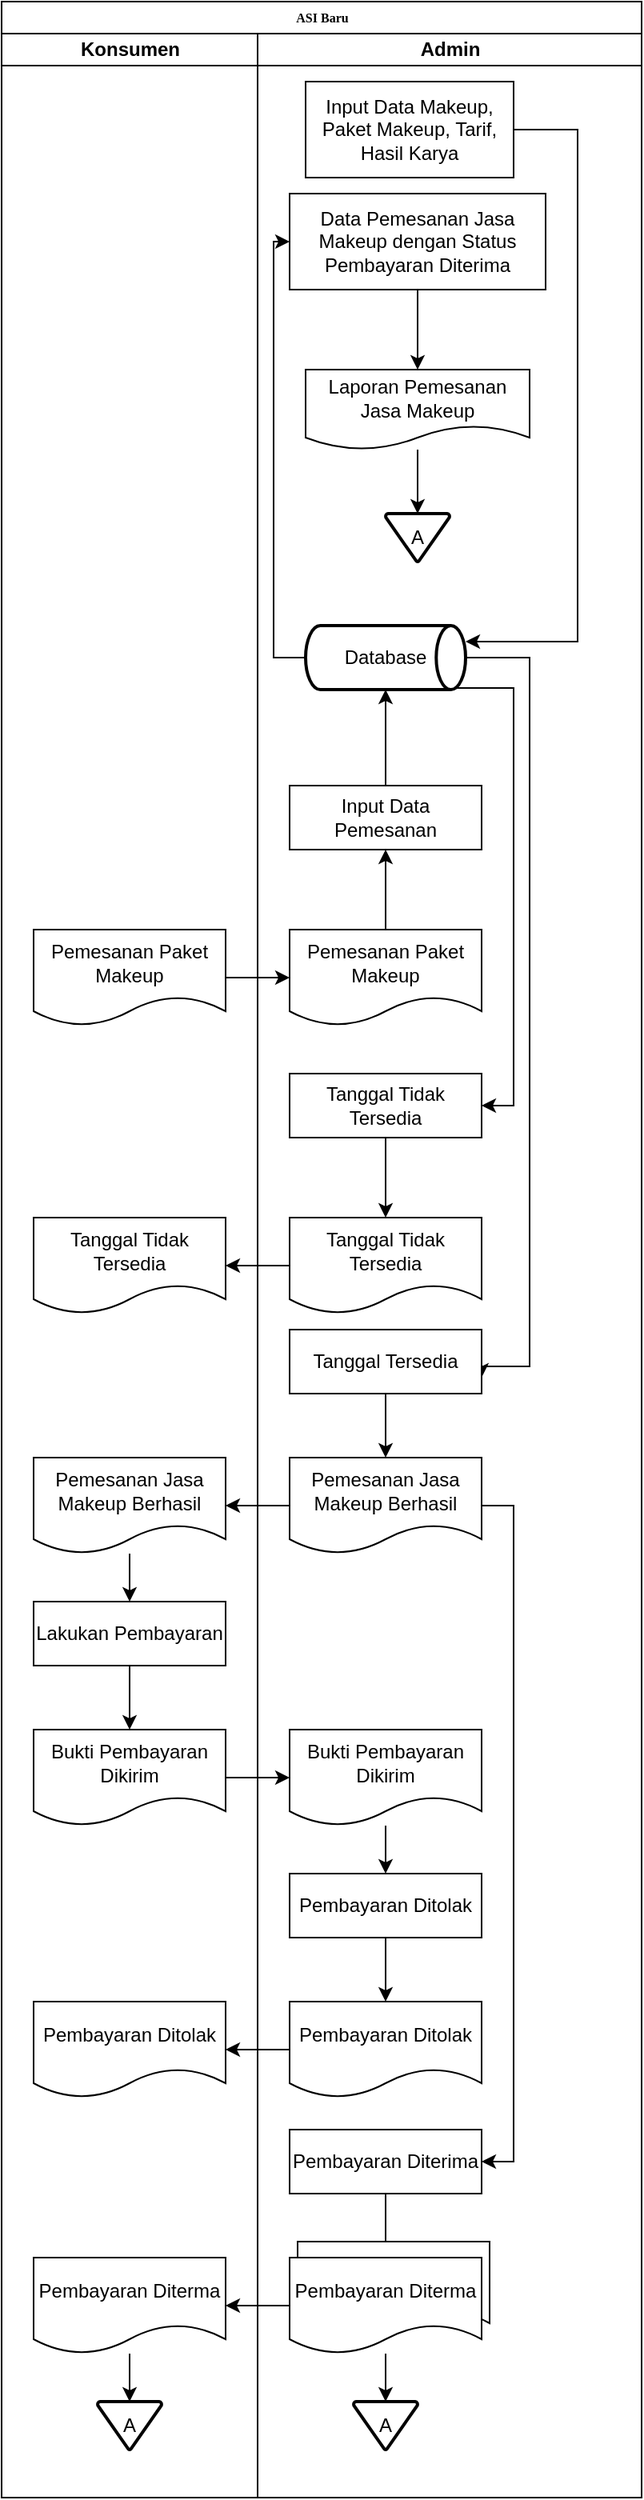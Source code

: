 <mxfile version="13.7.6" type="device"><diagram name="Page-1" id="74e2e168-ea6b-b213-b513-2b3c1d86103e"><mxGraphModel dx="1422" dy="830" grid="1" gridSize="10" guides="1" tooltips="1" connect="1" arrows="1" fold="1" page="1" pageScale="1" pageWidth="1100" pageHeight="850" background="#ffffff" math="0" shadow="0"><root><mxCell id="0"/><mxCell id="1" parent="0"/><mxCell id="77e6c97f196da883-1" value="ASI Baru" style="swimlane;html=1;childLayout=stackLayout;startSize=20;rounded=0;shadow=0;labelBackgroundColor=none;strokeWidth=1;fontFamily=Verdana;fontSize=8;align=center;" parent="1" vertex="1"><mxGeometry x="70" y="40" width="400" height="1560" as="geometry"/></mxCell><mxCell id="77e6c97f196da883-2" value="Konsumen" style="swimlane;html=1;startSize=20;" parent="77e6c97f196da883-1" vertex="1"><mxGeometry y="20" width="160" height="1540" as="geometry"/></mxCell><mxCell id="Hi0kAZxUNGieFKHy2EYQ-49" value="A" style="strokeWidth=2;html=1;shape=mxgraph.flowchart.merge_or_storage;whiteSpace=wrap;" vertex="1" parent="77e6c97f196da883-2"><mxGeometry x="60" y="1480" width="40" height="30" as="geometry"/></mxCell><mxCell id="Hi0kAZxUNGieFKHy2EYQ-51" style="edgeStyle=orthogonalEdgeStyle;rounded=0;orthogonalLoop=1;jettySize=auto;html=1;entryX=0.5;entryY=0;entryDx=0;entryDy=0;entryPerimeter=0;" edge="1" parent="77e6c97f196da883-2" source="Hi0kAZxUNGieFKHy2EYQ-44" target="Hi0kAZxUNGieFKHy2EYQ-49"><mxGeometry relative="1" as="geometry"/></mxCell><mxCell id="Hi0kAZxUNGieFKHy2EYQ-44" value="Pembayaran Diterma" style="shape=document;whiteSpace=wrap;html=1;boundedLbl=1;" vertex="1" parent="77e6c97f196da883-2"><mxGeometry x="20" y="1390" width="120" height="60" as="geometry"/></mxCell><mxCell id="Hi0kAZxUNGieFKHy2EYQ-38" value="Pembayaran Ditolak" style="shape=document;whiteSpace=wrap;html=1;boundedLbl=1;" vertex="1" parent="77e6c97f196da883-2"><mxGeometry x="20" y="1230" width="120" height="60" as="geometry"/></mxCell><mxCell id="Hi0kAZxUNGieFKHy2EYQ-14" value="Tanggal Tidak Tersedia" style="shape=document;whiteSpace=wrap;html=1;boundedLbl=1;" vertex="1" parent="77e6c97f196da883-2"><mxGeometry x="20" y="740" width="120" height="60" as="geometry"/></mxCell><mxCell id="Hi0kAZxUNGieFKHy2EYQ-3" value="Pemesanan Paket Makeup" style="shape=document;whiteSpace=wrap;html=1;boundedLbl=1;" vertex="1" parent="77e6c97f196da883-2"><mxGeometry x="20" y="560" width="120" height="60" as="geometry"/></mxCell><mxCell id="Hi0kAZxUNGieFKHy2EYQ-26" style="edgeStyle=orthogonalEdgeStyle;rounded=0;orthogonalLoop=1;jettySize=auto;html=1;entryX=0.5;entryY=0;entryDx=0;entryDy=0;" edge="1" parent="77e6c97f196da883-2" source="Hi0kAZxUNGieFKHy2EYQ-22" target="Hi0kAZxUNGieFKHy2EYQ-25"><mxGeometry relative="1" as="geometry"/></mxCell><mxCell id="Hi0kAZxUNGieFKHy2EYQ-22" value="Pemesanan Jasa Makeup Berhasil" style="shape=document;whiteSpace=wrap;html=1;boundedLbl=1;" vertex="1" parent="77e6c97f196da883-2"><mxGeometry x="20" y="890" width="120" height="60" as="geometry"/></mxCell><mxCell id="Hi0kAZxUNGieFKHy2EYQ-29" style="edgeStyle=orthogonalEdgeStyle;rounded=0;orthogonalLoop=1;jettySize=auto;html=1;" edge="1" parent="77e6c97f196da883-2" source="Hi0kAZxUNGieFKHy2EYQ-25" target="Hi0kAZxUNGieFKHy2EYQ-28"><mxGeometry relative="1" as="geometry"/></mxCell><mxCell id="Hi0kAZxUNGieFKHy2EYQ-25" value="Lakukan Pembayaran" style="whiteSpace=wrap;html=1;" vertex="1" parent="77e6c97f196da883-2"><mxGeometry x="20" y="980" width="120" height="40" as="geometry"/></mxCell><mxCell id="Hi0kAZxUNGieFKHy2EYQ-28" value="Bukti Pembayaran Dikirim" style="shape=document;whiteSpace=wrap;html=1;boundedLbl=1;" vertex="1" parent="77e6c97f196da883-2"><mxGeometry x="20" y="1060" width="120" height="60" as="geometry"/></mxCell><mxCell id="Hi0kAZxUNGieFKHy2EYQ-45" style="edgeStyle=orthogonalEdgeStyle;rounded=0;orthogonalLoop=1;jettySize=auto;html=1;entryX=1;entryY=0.5;entryDx=0;entryDy=0;" edge="1" parent="77e6c97f196da883-1" source="Hi0kAZxUNGieFKHy2EYQ-42" target="Hi0kAZxUNGieFKHy2EYQ-44"><mxGeometry relative="1" as="geometry"/></mxCell><mxCell id="Hi0kAZxUNGieFKHy2EYQ-39" style="edgeStyle=orthogonalEdgeStyle;rounded=0;orthogonalLoop=1;jettySize=auto;html=1;" edge="1" parent="77e6c97f196da883-1" source="Hi0kAZxUNGieFKHy2EYQ-36" target="Hi0kAZxUNGieFKHy2EYQ-38"><mxGeometry relative="1" as="geometry"/></mxCell><mxCell id="Hi0kAZxUNGieFKHy2EYQ-15" style="edgeStyle=orthogonalEdgeStyle;rounded=0;orthogonalLoop=1;jettySize=auto;html=1;entryX=1;entryY=0.5;entryDx=0;entryDy=0;" edge="1" parent="77e6c97f196da883-1" source="Hi0kAZxUNGieFKHy2EYQ-11" target="Hi0kAZxUNGieFKHy2EYQ-14"><mxGeometry relative="1" as="geometry"/></mxCell><mxCell id="Hi0kAZxUNGieFKHy2EYQ-7" style="edgeStyle=orthogonalEdgeStyle;rounded=0;orthogonalLoop=1;jettySize=auto;html=1;" edge="1" parent="77e6c97f196da883-1" source="Hi0kAZxUNGieFKHy2EYQ-3" target="Hi0kAZxUNGieFKHy2EYQ-4"><mxGeometry relative="1" as="geometry"/></mxCell><mxCell id="Hi0kAZxUNGieFKHy2EYQ-23" style="edgeStyle=orthogonalEdgeStyle;rounded=0;orthogonalLoop=1;jettySize=auto;html=1;entryX=1;entryY=0.5;entryDx=0;entryDy=0;" edge="1" parent="77e6c97f196da883-1" source="Hi0kAZxUNGieFKHy2EYQ-20" target="Hi0kAZxUNGieFKHy2EYQ-22"><mxGeometry relative="1" as="geometry"/></mxCell><mxCell id="Hi0kAZxUNGieFKHy2EYQ-32" style="edgeStyle=orthogonalEdgeStyle;rounded=0;orthogonalLoop=1;jettySize=auto;html=1;entryX=0;entryY=0.5;entryDx=0;entryDy=0;" edge="1" parent="77e6c97f196da883-1" source="Hi0kAZxUNGieFKHy2EYQ-28" target="Hi0kAZxUNGieFKHy2EYQ-31"><mxGeometry relative="1" as="geometry"/></mxCell><mxCell id="77e6c97f196da883-3" value="Admin" style="swimlane;html=1;startSize=20;" parent="77e6c97f196da883-1" vertex="1"><mxGeometry x="160" y="20" width="240" height="1540" as="geometry"/></mxCell><mxCell id="Hi0kAZxUNGieFKHy2EYQ-12" style="edgeStyle=orthogonalEdgeStyle;rounded=0;orthogonalLoop=1;jettySize=auto;html=1;entryX=0.5;entryY=0;entryDx=0;entryDy=0;" edge="1" parent="77e6c97f196da883-3" source="Hi0kAZxUNGieFKHy2EYQ-6" target="Hi0kAZxUNGieFKHy2EYQ-11"><mxGeometry relative="1" as="geometry"/></mxCell><mxCell id="Hi0kAZxUNGieFKHy2EYQ-50" style="edgeStyle=orthogonalEdgeStyle;rounded=0;orthogonalLoop=1;jettySize=auto;html=1;entryX=0.5;entryY=0;entryDx=0;entryDy=0;entryPerimeter=0;" edge="1" parent="77e6c97f196da883-3" source="Hi0kAZxUNGieFKHy2EYQ-42" target="Hi0kAZxUNGieFKHy2EYQ-48"><mxGeometry relative="1" as="geometry"/></mxCell><mxCell id="Hi0kAZxUNGieFKHy2EYQ-43" style="edgeStyle=orthogonalEdgeStyle;rounded=0;orthogonalLoop=1;jettySize=auto;html=1;entryX=0.5;entryY=0;entryDx=0;entryDy=0;" edge="1" parent="77e6c97f196da883-3" source="Hi0kAZxUNGieFKHy2EYQ-40" target="Hi0kAZxUNGieFKHy2EYQ-42"><mxGeometry relative="1" as="geometry"/></mxCell><mxCell id="Hi0kAZxUNGieFKHy2EYQ-41" style="edgeStyle=orthogonalEdgeStyle;rounded=0;orthogonalLoop=1;jettySize=auto;html=1;entryX=1;entryY=0.5;entryDx=0;entryDy=0;" edge="1" parent="77e6c97f196da883-3" source="Hi0kAZxUNGieFKHy2EYQ-20" target="Hi0kAZxUNGieFKHy2EYQ-40"><mxGeometry relative="1" as="geometry"><Array as="points"><mxPoint x="160" y="920"/><mxPoint x="160" y="1330"/></Array></mxGeometry></mxCell><mxCell id="Hi0kAZxUNGieFKHy2EYQ-37" style="edgeStyle=orthogonalEdgeStyle;rounded=0;orthogonalLoop=1;jettySize=auto;html=1;" edge="1" parent="77e6c97f196da883-3" source="Hi0kAZxUNGieFKHy2EYQ-34" target="Hi0kAZxUNGieFKHy2EYQ-36"><mxGeometry relative="1" as="geometry"/></mxCell><mxCell id="Hi0kAZxUNGieFKHy2EYQ-21" style="edgeStyle=orthogonalEdgeStyle;rounded=0;orthogonalLoop=1;jettySize=auto;html=1;entryX=0.5;entryY=0;entryDx=0;entryDy=0;" edge="1" parent="77e6c97f196da883-3" source="Hi0kAZxUNGieFKHy2EYQ-16" target="Hi0kAZxUNGieFKHy2EYQ-20"><mxGeometry relative="1" as="geometry"/></mxCell><mxCell id="Hi0kAZxUNGieFKHy2EYQ-10" style="edgeStyle=orthogonalEdgeStyle;rounded=0;orthogonalLoop=1;jettySize=auto;html=1;entryX=1;entryY=0.5;entryDx=0;entryDy=0;exitX=0.91;exitY=1;exitDx=0;exitDy=0;exitPerimeter=0;" edge="1" parent="77e6c97f196da883-3" source="Hi0kAZxUNGieFKHy2EYQ-2" target="Hi0kAZxUNGieFKHy2EYQ-6"><mxGeometry relative="1" as="geometry"><Array as="points"><mxPoint x="121" y="409"/><mxPoint x="160" y="409"/><mxPoint x="160" y="670"/></Array></mxGeometry></mxCell><mxCell id="Hi0kAZxUNGieFKHy2EYQ-17" style="edgeStyle=orthogonalEdgeStyle;rounded=0;orthogonalLoop=1;jettySize=auto;html=1;entryX=1;entryY=0.75;entryDx=0;entryDy=0;" edge="1" parent="77e6c97f196da883-3" source="Hi0kAZxUNGieFKHy2EYQ-2" target="Hi0kAZxUNGieFKHy2EYQ-16"><mxGeometry relative="1" as="geometry"><Array as="points"><mxPoint x="170" y="390"/><mxPoint x="170" y="833"/></Array></mxGeometry></mxCell><mxCell id="Hi0kAZxUNGieFKHy2EYQ-9" style="edgeStyle=orthogonalEdgeStyle;rounded=0;orthogonalLoop=1;jettySize=auto;html=1;entryX=0.5;entryY=1;entryDx=0;entryDy=0;entryPerimeter=0;" edge="1" parent="77e6c97f196da883-3" source="Hi0kAZxUNGieFKHy2EYQ-5" target="Hi0kAZxUNGieFKHy2EYQ-2"><mxGeometry relative="1" as="geometry"/></mxCell><mxCell id="Hi0kAZxUNGieFKHy2EYQ-8" style="edgeStyle=orthogonalEdgeStyle;rounded=0;orthogonalLoop=1;jettySize=auto;html=1;entryX=0.5;entryY=1;entryDx=0;entryDy=0;" edge="1" parent="77e6c97f196da883-3" source="Hi0kAZxUNGieFKHy2EYQ-4" target="Hi0kAZxUNGieFKHy2EYQ-5"><mxGeometry relative="1" as="geometry"/></mxCell><mxCell id="Hi0kAZxUNGieFKHy2EYQ-35" style="edgeStyle=orthogonalEdgeStyle;rounded=0;orthogonalLoop=1;jettySize=auto;html=1;entryX=0.5;entryY=0;entryDx=0;entryDy=0;" edge="1" parent="77e6c97f196da883-3" source="Hi0kAZxUNGieFKHy2EYQ-31" target="Hi0kAZxUNGieFKHy2EYQ-34"><mxGeometry relative="1" as="geometry"/></mxCell><mxCell id="Hi0kAZxUNGieFKHy2EYQ-46" value="" style="shape=document;whiteSpace=wrap;html=1;boundedLbl=1;" vertex="1" parent="77e6c97f196da883-3"><mxGeometry x="25" y="1380" width="120" height="60" as="geometry"/></mxCell><mxCell id="Hi0kAZxUNGieFKHy2EYQ-34" value="Pembayaran Ditolak" style="whiteSpace=wrap;html=1;" vertex="1" parent="77e6c97f196da883-3"><mxGeometry x="20" y="1150" width="120" height="40" as="geometry"/></mxCell><mxCell id="Hi0kAZxUNGieFKHy2EYQ-31" value="Bukti Pembayaran Dikirim" style="shape=document;whiteSpace=wrap;html=1;boundedLbl=1;" vertex="1" parent="77e6c97f196da883-3"><mxGeometry x="20" y="1060" width="120" height="60" as="geometry"/></mxCell><mxCell id="Hi0kAZxUNGieFKHy2EYQ-16" value="Tanggal Tersedia" style="whiteSpace=wrap;html=1;" vertex="1" parent="77e6c97f196da883-3"><mxGeometry x="20" y="810" width="120" height="40" as="geometry"/></mxCell><mxCell id="Hi0kAZxUNGieFKHy2EYQ-11" value="Tanggal Tidak Tersedia" style="shape=document;whiteSpace=wrap;html=1;boundedLbl=1;" vertex="1" parent="77e6c97f196da883-3"><mxGeometry x="20" y="740" width="120" height="60" as="geometry"/></mxCell><mxCell id="Hi0kAZxUNGieFKHy2EYQ-5" value="Input Data Pemesanan" style="whiteSpace=wrap;html=1;" vertex="1" parent="77e6c97f196da883-3"><mxGeometry x="20" y="470" width="120" height="40" as="geometry"/></mxCell><mxCell id="Hi0kAZxUNGieFKHy2EYQ-4" value="Pemesanan Paket Makeup" style="shape=document;whiteSpace=wrap;html=1;boundedLbl=1;" vertex="1" parent="77e6c97f196da883-3"><mxGeometry x="20" y="560" width="120" height="60" as="geometry"/></mxCell><mxCell id="Hi0kAZxUNGieFKHy2EYQ-56" style="edgeStyle=orthogonalEdgeStyle;rounded=0;orthogonalLoop=1;jettySize=auto;html=1;entryX=0;entryY=0.5;entryDx=0;entryDy=0;" edge="1" parent="77e6c97f196da883-3" source="Hi0kAZxUNGieFKHy2EYQ-2" target="Hi0kAZxUNGieFKHy2EYQ-52"><mxGeometry relative="1" as="geometry"><Array as="points"><mxPoint x="10" y="390"/><mxPoint x="10" y="130"/></Array></mxGeometry></mxCell><mxCell id="Hi0kAZxUNGieFKHy2EYQ-2" value="Database" style="strokeWidth=2;html=1;shape=mxgraph.flowchart.direct_data;whiteSpace=wrap;" vertex="1" parent="77e6c97f196da883-3"><mxGeometry x="30" y="370" width="100" height="40" as="geometry"/></mxCell><mxCell id="Hi0kAZxUNGieFKHy2EYQ-6" value="Tanggal Tidak Tersedia" style="whiteSpace=wrap;html=1;" vertex="1" parent="77e6c97f196da883-3"><mxGeometry x="20" y="650" width="120" height="40" as="geometry"/></mxCell><mxCell id="Hi0kAZxUNGieFKHy2EYQ-20" value="Pemesanan Jasa Makeup Berhasil" style="shape=document;whiteSpace=wrap;html=1;boundedLbl=1;" vertex="1" parent="77e6c97f196da883-3"><mxGeometry x="20" y="890" width="120" height="60" as="geometry"/></mxCell><mxCell id="Hi0kAZxUNGieFKHy2EYQ-36" value="Pembayaran Ditolak" style="shape=document;whiteSpace=wrap;html=1;boundedLbl=1;" vertex="1" parent="77e6c97f196da883-3"><mxGeometry x="20" y="1230" width="120" height="60" as="geometry"/></mxCell><mxCell id="Hi0kAZxUNGieFKHy2EYQ-40" value="Pembayaran Diterima" style="whiteSpace=wrap;html=1;" vertex="1" parent="77e6c97f196da883-3"><mxGeometry x="20" y="1310" width="120" height="40" as="geometry"/></mxCell><mxCell id="Hi0kAZxUNGieFKHy2EYQ-48" value="A" style="strokeWidth=2;html=1;shape=mxgraph.flowchart.merge_or_storage;whiteSpace=wrap;" vertex="1" parent="77e6c97f196da883-3"><mxGeometry x="60" y="1480" width="40" height="30" as="geometry"/></mxCell><mxCell id="Hi0kAZxUNGieFKHy2EYQ-55" style="edgeStyle=orthogonalEdgeStyle;rounded=0;orthogonalLoop=1;jettySize=auto;html=1;entryX=0.5;entryY=0;entryDx=0;entryDy=0;" edge="1" parent="77e6c97f196da883-3" source="Hi0kAZxUNGieFKHy2EYQ-52" target="Hi0kAZxUNGieFKHy2EYQ-54"><mxGeometry relative="1" as="geometry"/></mxCell><mxCell id="Hi0kAZxUNGieFKHy2EYQ-58" style="edgeStyle=orthogonalEdgeStyle;rounded=0;orthogonalLoop=1;jettySize=auto;html=1;entryX=1;entryY=0.25;entryDx=0;entryDy=0;entryPerimeter=0;" edge="1" parent="77e6c97f196da883-3" source="Hi0kAZxUNGieFKHy2EYQ-1" target="Hi0kAZxUNGieFKHy2EYQ-2"><mxGeometry relative="1" as="geometry"><Array as="points"><mxPoint x="200" y="60"/><mxPoint x="200" y="380"/></Array></mxGeometry></mxCell><mxCell id="Hi0kAZxUNGieFKHy2EYQ-1" value="Input Data Makeup, Paket Makeup, Tarif, Hasil Karya" style="whiteSpace=wrap;html=1;" vertex="1" parent="77e6c97f196da883-3"><mxGeometry x="30" y="30" width="130" height="60" as="geometry"/></mxCell><mxCell id="Hi0kAZxUNGieFKHy2EYQ-52" value="Data Pemesanan Jasa Makeup dengan Status Pembayaran Diterima" style="whiteSpace=wrap;html=1;" vertex="1" parent="77e6c97f196da883-3"><mxGeometry x="20" y="100" width="160" height="60" as="geometry"/></mxCell><mxCell id="Hi0kAZxUNGieFKHy2EYQ-61" style="edgeStyle=orthogonalEdgeStyle;rounded=0;orthogonalLoop=1;jettySize=auto;html=1;entryX=0.5;entryY=0;entryDx=0;entryDy=0;entryPerimeter=0;" edge="1" parent="77e6c97f196da883-3" source="Hi0kAZxUNGieFKHy2EYQ-54" target="Hi0kAZxUNGieFKHy2EYQ-59"><mxGeometry relative="1" as="geometry"/></mxCell><mxCell id="Hi0kAZxUNGieFKHy2EYQ-54" value="Laporan Pemesanan Jasa Makeup" style="shape=document;whiteSpace=wrap;html=1;boundedLbl=1;" vertex="1" parent="77e6c97f196da883-3"><mxGeometry x="30" y="210" width="140" height="50" as="geometry"/></mxCell><mxCell id="Hi0kAZxUNGieFKHy2EYQ-59" value="A" style="strokeWidth=2;html=1;shape=mxgraph.flowchart.merge_or_storage;whiteSpace=wrap;" vertex="1" parent="77e6c97f196da883-3"><mxGeometry x="80" y="300" width="40" height="30" as="geometry"/></mxCell><mxCell id="Hi0kAZxUNGieFKHy2EYQ-42" value="Pembayaran Diterma" style="shape=document;whiteSpace=wrap;html=1;boundedLbl=1;" vertex="1" parent="77e6c97f196da883-3"><mxGeometry x="20" y="1390" width="120" height="60" as="geometry"/></mxCell></root></mxGraphModel></diagram></mxfile>